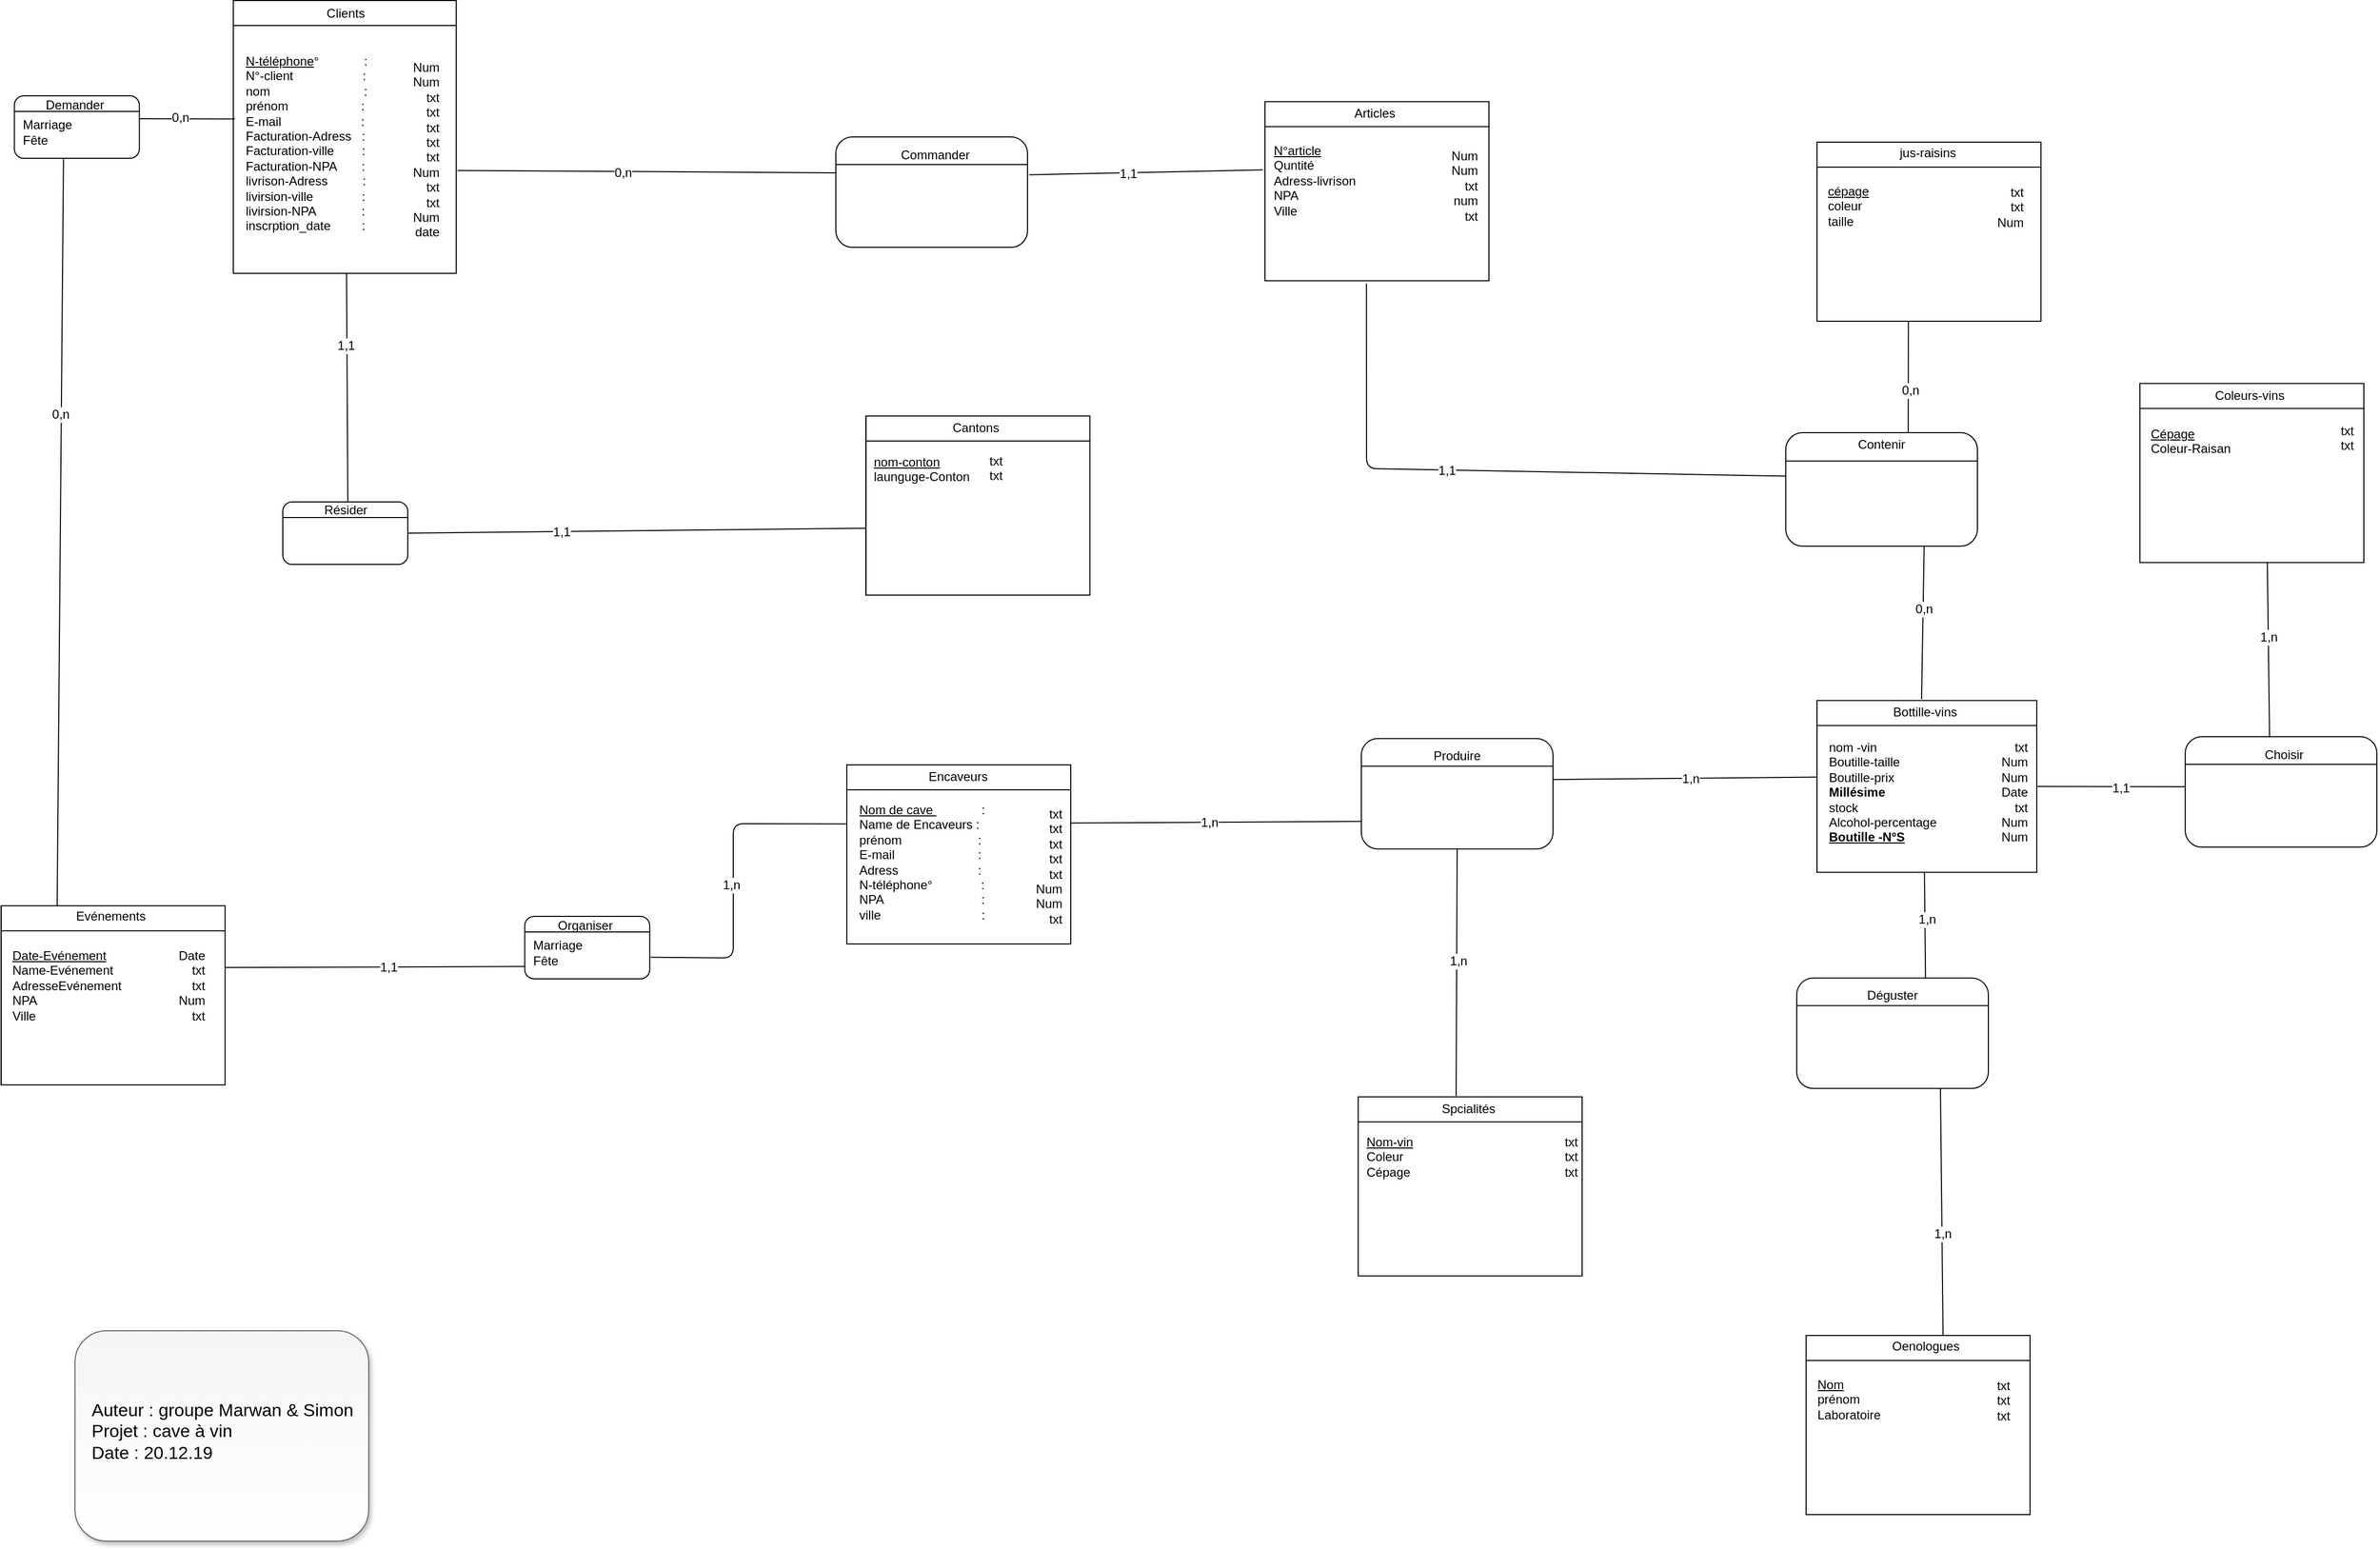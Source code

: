 <mxfile pages="1" version="11.1.4" type="device"><diagram id="YAYrb2h_oNPjzgJTvmPT" name="Page-1"><mxGraphModel dx="1813" dy="1150" grid="1" gridSize="10" guides="1" tooltips="1" connect="1" arrows="1" fold="1" page="1" pageScale="1" pageWidth="2336" pageHeight="1654" math="0" shadow="0"><root><mxCell id="0"/><mxCell id="1" parent="0"/><mxCell id="jZwpZF02W-TlChjxbvIv-12" value="" style="group" parent="1" vertex="1" connectable="0"><mxGeometry x="250" y="50.5" width="214" height="262" as="geometry"/></mxCell><mxCell id="jZwpZF02W-TlChjxbvIv-9" value="" style="group;align=left;" parent="jZwpZF02W-TlChjxbvIv-12" vertex="1" connectable="0"><mxGeometry width="214.0" height="262" as="geometry"/></mxCell><mxCell id="jZwpZF02W-TlChjxbvIv-7" value="" style="shape=internalStorage;whiteSpace=wrap;html=1;backgroundOutline=1;dx=0;dy=24;" parent="jZwpZF02W-TlChjxbvIv-9" vertex="1"><mxGeometry width="214" height="262" as="geometry"/></mxCell><mxCell id="jZwpZF02W-TlChjxbvIv-8" value="Clients" style="text;html=1;strokeColor=none;fillColor=none;align=center;verticalAlign=middle;whiteSpace=wrap;rounded=0;" parent="jZwpZF02W-TlChjxbvIv-9" vertex="1"><mxGeometry x="47.556" width="119.88" height="24.486" as="geometry"/></mxCell><mxCell id="jZwpZF02W-TlChjxbvIv-10" value="&lt;u&gt;N-téléphone&lt;/u&gt;°&amp;nbsp; &amp;nbsp; &amp;nbsp; &amp;nbsp; &amp;nbsp; &amp;nbsp; &amp;nbsp;:&lt;br&gt;N°-client&amp;nbsp; &amp;nbsp; &amp;nbsp; &amp;nbsp; &amp;nbsp; &amp;nbsp; &amp;nbsp; &amp;nbsp; &amp;nbsp; &amp;nbsp; :&lt;br&gt;nom&amp;nbsp; &amp;nbsp; &amp;nbsp; &amp;nbsp; &amp;nbsp; &amp;nbsp; &amp;nbsp; &amp;nbsp; &amp;nbsp; &amp;nbsp; &amp;nbsp; &amp;nbsp; &amp;nbsp; &amp;nbsp;:&lt;br&gt;prénom&amp;nbsp; &amp;nbsp; &amp;nbsp; &amp;nbsp; &amp;nbsp; &amp;nbsp; &amp;nbsp; &amp;nbsp; &amp;nbsp; &amp;nbsp; &amp;nbsp;:&lt;br&gt;E-mail&amp;nbsp; &amp;nbsp; &amp;nbsp; &amp;nbsp; &amp;nbsp; &amp;nbsp; &amp;nbsp; &amp;nbsp; &amp;nbsp; &amp;nbsp; &amp;nbsp; &amp;nbsp;:&lt;br&gt;&lt;font style=&quot;font-size: 12px&quot;&gt;Facturation-Adress&amp;nbsp;&lt;/font&gt;&amp;nbsp; :&lt;br&gt;Facturation-ville&amp;nbsp; &amp;nbsp; &amp;nbsp; &amp;nbsp; :&lt;br&gt;Facturation-NPA&amp;nbsp; &amp;nbsp; &amp;nbsp; &amp;nbsp;:&lt;br&gt;livrison-Adress&amp;nbsp; &amp;nbsp; &amp;nbsp; &amp;nbsp; &amp;nbsp; :&lt;br&gt;livirsion-ville&amp;nbsp; &amp;nbsp; &amp;nbsp; &amp;nbsp; &amp;nbsp; &amp;nbsp; &amp;nbsp; :&lt;br&gt;livirsion-NPA&amp;nbsp; &amp;nbsp; &amp;nbsp; &amp;nbsp; &amp;nbsp; &amp;nbsp; &amp;nbsp;:&lt;br&gt;inscrption_date&amp;nbsp; &amp;nbsp; &amp;nbsp; &amp;nbsp; &amp;nbsp;:&lt;br&gt;&lt;br&gt;&amp;nbsp;" style="text;html=1;strokeColor=none;fillColor=none;align=left;verticalAlign=top;whiteSpace=wrap;rounded=0;" parent="jZwpZF02W-TlChjxbvIv-9" vertex="1"><mxGeometry x="9.953" y="44.174" width="120.437" height="211.733" as="geometry"/></mxCell><mxCell id="jZwpZF02W-TlChjxbvIv-11" value="Num&lt;br&gt;Num&lt;br&gt;txt&lt;br&gt;txt&lt;br&gt;txt&lt;br&gt;txt&lt;br&gt;txt&lt;br&gt;Num&lt;br&gt;txt&lt;br&gt;txt&lt;br&gt;Num&lt;br&gt;date" style="text;html=1;strokeColor=none;fillColor=none;align=right;verticalAlign=top;whiteSpace=wrap;rounded=0;horizontal=1;" parent="jZwpZF02W-TlChjxbvIv-9" vertex="1"><mxGeometry x="125.414" y="50.267" width="74.651" height="202.593" as="geometry"/></mxCell><mxCell id="jZwpZF02W-TlChjxbvIv-13" value="" style="group" parent="1" vertex="1" connectable="0"><mxGeometry x="839" y="784.5" width="215" height="172" as="geometry"/></mxCell><mxCell id="jZwpZF02W-TlChjxbvIv-14" value="" style="group;align=left;" parent="jZwpZF02W-TlChjxbvIv-13" vertex="1" connectable="0"><mxGeometry width="215" height="172" as="geometry"/></mxCell><mxCell id="jZwpZF02W-TlChjxbvIv-15" value="" style="shape=internalStorage;whiteSpace=wrap;html=1;backgroundOutline=1;dx=0;dy=24;" parent="jZwpZF02W-TlChjxbvIv-14" vertex="1"><mxGeometry width="215.0" height="172" as="geometry"/></mxCell><mxCell id="jZwpZF02W-TlChjxbvIv-16" value="Encaveurs" style="text;html=1;strokeColor=none;fillColor=none;align=center;verticalAlign=middle;whiteSpace=wrap;rounded=0;" parent="jZwpZF02W-TlChjxbvIv-14" vertex="1"><mxGeometry x="47.339" width="120.321" height="22.781" as="geometry"/></mxCell><mxCell id="jZwpZF02W-TlChjxbvIv-17" value="&lt;u&gt;Nom de cave&amp;nbsp;&lt;/u&gt; &amp;nbsp; &amp;nbsp; &amp;nbsp; &amp;nbsp; &amp;nbsp; &amp;nbsp; :&lt;br&gt;Name de Encaveurs :&lt;br&gt;prénom&amp;nbsp; &amp;nbsp; &amp;nbsp; &amp;nbsp; &amp;nbsp; &amp;nbsp; &amp;nbsp; &amp;nbsp; &amp;nbsp; &amp;nbsp; &amp;nbsp; :&lt;br&gt;E-mail&amp;nbsp; &amp;nbsp; &amp;nbsp; &amp;nbsp; &amp;nbsp; &amp;nbsp; &amp;nbsp; &amp;nbsp; &amp;nbsp; &amp;nbsp; &amp;nbsp; &amp;nbsp; :&lt;br&gt;Adress&amp;nbsp; &amp;nbsp; &amp;nbsp; &amp;nbsp; &amp;nbsp; &amp;nbsp; &amp;nbsp; &amp;nbsp; &amp;nbsp; &amp;nbsp; &amp;nbsp; &amp;nbsp;:&lt;br&gt;N-téléphone°&amp;nbsp; &amp;nbsp; &amp;nbsp; &amp;nbsp; &amp;nbsp; &amp;nbsp; &amp;nbsp; :&lt;br&gt;NPA&amp;nbsp; &amp;nbsp; &amp;nbsp; &amp;nbsp; &amp;nbsp; &amp;nbsp; &amp;nbsp; &amp;nbsp; &amp;nbsp; &amp;nbsp; &amp;nbsp; &amp;nbsp; &amp;nbsp; &amp;nbsp; :&lt;br&gt;ville&amp;nbsp; &amp;nbsp; &amp;nbsp; &amp;nbsp; &amp;nbsp; &amp;nbsp; &amp;nbsp; &amp;nbsp; &amp;nbsp; &amp;nbsp; &amp;nbsp; &amp;nbsp; &amp;nbsp; &amp;nbsp; &amp;nbsp;:&lt;br&gt;&lt;br&gt;&lt;br&gt;&lt;br&gt;&amp;nbsp;" style="text;html=1;strokeColor=none;fillColor=none;align=left;verticalAlign=top;whiteSpace=wrap;rounded=0;" parent="jZwpZF02W-TlChjxbvIv-14" vertex="1"><mxGeometry x="10" y="29" width="130" height="129" as="geometry"/></mxCell><mxCell id="jZwpZF02W-TlChjxbvIv-18" value="txt&lt;br&gt;txt&lt;br&gt;txt&lt;br&gt;txt&lt;br&gt;txt&lt;br&gt;Num&lt;br&gt;Num&lt;br&gt;txt" style="text;html=1;strokeColor=none;fillColor=none;align=right;verticalAlign=top;whiteSpace=wrap;rounded=0;horizontal=1;" parent="jZwpZF02W-TlChjxbvIv-14" vertex="1"><mxGeometry x="126" y="33" width="83" height="126" as="geometry"/></mxCell><mxCell id="jZwpZF02W-TlChjxbvIv-20" value="" style="group" parent="1" vertex="1" connectable="0"><mxGeometry x="1770.46" y="722.706" width="211" height="165" as="geometry"/></mxCell><mxCell id="jZwpZF02W-TlChjxbvIv-21" value="" style="group;align=left;" parent="jZwpZF02W-TlChjxbvIv-20" vertex="1" connectable="0"><mxGeometry width="211" height="165" as="geometry"/></mxCell><mxCell id="jZwpZF02W-TlChjxbvIv-22" value="" style="shape=internalStorage;whiteSpace=wrap;html=1;backgroundOutline=1;dx=0;dy=24;" parent="jZwpZF02W-TlChjxbvIv-21" vertex="1"><mxGeometry width="211.0" height="165" as="geometry"/></mxCell><mxCell id="jZwpZF02W-TlChjxbvIv-23" value="Bottille-vins&amp;nbsp;" style="text;html=1;strokeColor=none;fillColor=none;align=center;verticalAlign=middle;whiteSpace=wrap;rounded=0;" parent="jZwpZF02W-TlChjxbvIv-21" vertex="1"><mxGeometry x="46.459" width="118.083" height="21.854" as="geometry"/></mxCell><mxCell id="jZwpZF02W-TlChjxbvIv-25" value="txt&lt;br&gt;Num&lt;br&gt;Num&lt;br&gt;Date&lt;br&gt;txt&lt;br&gt;Num&lt;br&gt;Num" style="text;html=1;strokeColor=none;fillColor=none;align=right;verticalAlign=top;whiteSpace=wrap;rounded=0;horizontal=1;" parent="jZwpZF02W-TlChjxbvIv-21" vertex="1"><mxGeometry x="124.156" y="31.657" width="80.474" height="123.75" as="geometry"/></mxCell><mxCell id="jZwpZF02W-TlChjxbvIv-27" value="nom -vin&lt;br&gt;Boutille-taille&lt;br&gt;Boutille-prix&lt;br&gt;&lt;span class=&quot;ILfuVd&quot;&gt;&lt;span class=&quot;e24Kjd&quot;&gt;&lt;b&gt;Millésime&lt;/b&gt;&lt;/span&gt;&lt;/span&gt;&lt;br&gt;stock&lt;br&gt;Alcohol-percentage&lt;br&gt;&lt;span style=&quot;text-align: center&quot;&gt;&lt;b&gt;&lt;u&gt;Boutille -N°S&lt;br&gt;&lt;br&gt;&lt;/u&gt;&lt;/b&gt;&lt;/span&gt;" style="text;html=1;strokeColor=none;fillColor=none;align=left;verticalAlign=top;whiteSpace=wrap;rounded=0;" parent="jZwpZF02W-TlChjxbvIv-21" vertex="1"><mxGeometry x="9.814" y="31.657" width="145.247" height="128.547" as="geometry"/></mxCell><mxCell id="jZwpZF02W-TlChjxbvIv-28" value="" style="group;align=left;verticalAlign=top;" parent="1" vertex="1" connectable="0"><mxGeometry x="2080.5" y="418.222" width="215" height="172" as="geometry"/></mxCell><mxCell id="jZwpZF02W-TlChjxbvIv-29" value="" style="group;align=center;" parent="jZwpZF02W-TlChjxbvIv-28" vertex="1" connectable="0"><mxGeometry width="215" height="172" as="geometry"/></mxCell><mxCell id="jZwpZF02W-TlChjxbvIv-30" value="" style="shape=internalStorage;whiteSpace=wrap;html=1;backgroundOutline=1;dx=0;dy=24;" parent="jZwpZF02W-TlChjxbvIv-29" vertex="1"><mxGeometry width="215.0" height="172" as="geometry"/></mxCell><mxCell id="Ecj6515HUXLzfMnfIjLH-1" value="Coleurs-vins" style="text;html=1;strokeColor=none;fillColor=none;align=center;verticalAlign=middle;whiteSpace=wrap;rounded=0;" parent="jZwpZF02W-TlChjxbvIv-29" vertex="1"><mxGeometry x="63.5" y="1.5" width="84" height="20" as="geometry"/></mxCell><mxCell id="x5Wz_G-ndifkTaneFLAi-8" value="&lt;u&gt;Cépage&lt;/u&gt;&lt;br style=&quot;white-space: normal&quot;&gt;Coleur-Raisan&lt;br style=&quot;white-space: normal&quot;&gt;" style="text;html=1;strokeColor=none;fillColor=none;align=left;verticalAlign=top;whiteSpace=wrap;rounded=0;" parent="jZwpZF02W-TlChjxbvIv-29" vertex="1"><mxGeometry x="8" y="34.5" width="111" height="109" as="geometry"/></mxCell><mxCell id="x5Wz_G-ndifkTaneFLAi-9" value="txt&lt;br&gt;&lt;span&gt;txt&lt;/span&gt;&lt;br&gt;&lt;span&gt;&lt;br&gt;&lt;br&gt;&lt;/span&gt;" style="text;html=1;strokeColor=none;fillColor=none;align=right;verticalAlign=top;whiteSpace=wrap;rounded=0;" parent="jZwpZF02W-TlChjxbvIv-29" vertex="1"><mxGeometry x="144" y="31.5" width="63" height="99" as="geometry"/></mxCell><mxCell id="jZwpZF02W-TlChjxbvIv-40" value="" style="group" parent="1" vertex="1" connectable="0"><mxGeometry x="27.111" y="919.833" width="215" height="172" as="geometry"/></mxCell><mxCell id="jZwpZF02W-TlChjxbvIv-41" value="" style="group;align=left;" parent="jZwpZF02W-TlChjxbvIv-40" vertex="1" connectable="0"><mxGeometry width="215" height="172" as="geometry"/></mxCell><mxCell id="jZwpZF02W-TlChjxbvIv-42" value="" style="shape=internalStorage;whiteSpace=wrap;html=1;backgroundOutline=1;dx=0;dy=24;" parent="jZwpZF02W-TlChjxbvIv-41" vertex="1"><mxGeometry width="215.0" height="172" as="geometry"/></mxCell><mxCell id="jZwpZF02W-TlChjxbvIv-44" value="&lt;u&gt;Date-Evénement&lt;br&gt;&lt;/u&gt;Name-Evénement&lt;br&gt;AdresseEvénement&lt;br&gt;NPA&lt;br&gt;Ville" style="text;html=1;strokeColor=none;fillColor=none;align=left;verticalAlign=top;whiteSpace=wrap;rounded=0;" parent="jZwpZF02W-TlChjxbvIv-41" vertex="1"><mxGeometry x="9" y="34" width="121" height="105" as="geometry"/></mxCell><mxCell id="jZwpZF02W-TlChjxbvIv-45" value="Date&lt;br&gt;txt&lt;br&gt;txt&lt;br&gt;Num&lt;br&gt;txt" style="text;html=1;strokeColor=none;fillColor=none;align=right;verticalAlign=top;whiteSpace=wrap;rounded=0;horizontal=1;" parent="jZwpZF02W-TlChjxbvIv-41" vertex="1"><mxGeometry x="124" y="34" width="74" height="95" as="geometry"/></mxCell><mxCell id="jZwpZF02W-TlChjxbvIv-48" value="Evénements" style="text;html=1;strokeColor=none;fillColor=none;align=center;verticalAlign=middle;whiteSpace=wrap;rounded=0;" parent="jZwpZF02W-TlChjxbvIv-41" vertex="1"><mxGeometry x="64" width="83" height="20" as="geometry"/></mxCell><mxCell id="jZwpZF02W-TlChjxbvIv-52" value="" style="group" parent="1" vertex="1" connectable="0"><mxGeometry x="1760" y="1327.5" width="215" height="172" as="geometry"/></mxCell><mxCell id="jZwpZF02W-TlChjxbvIv-53" value="" style="group;align=left;" parent="jZwpZF02W-TlChjxbvIv-52" vertex="1" connectable="0"><mxGeometry y="5" width="215" height="172" as="geometry"/></mxCell><mxCell id="jZwpZF02W-TlChjxbvIv-54" value="" style="shape=internalStorage;whiteSpace=wrap;html=1;backgroundOutline=1;dx=0;dy=24;" parent="jZwpZF02W-TlChjxbvIv-53" vertex="1"><mxGeometry width="215.0" height="172" as="geometry"/></mxCell><mxCell id="jZwpZF02W-TlChjxbvIv-55" value="&lt;u&gt;Nom&lt;/u&gt;&lt;br&gt;prénom&lt;br&gt;&lt;span class=&quot;tlid-translation translation&quot; lang=&quot;fr&quot;&gt;Laboratoire&lt;/span&gt;" style="text;html=1;strokeColor=none;fillColor=none;align=left;verticalAlign=top;whiteSpace=wrap;rounded=0;" parent="jZwpZF02W-TlChjxbvIv-53" vertex="1"><mxGeometry x="8.908" y="33.667" width="109.977" height="105.111" as="geometry"/></mxCell><mxCell id="jZwpZF02W-TlChjxbvIv-56" value="txt&lt;br&gt;txt&lt;br&gt;txt" style="text;html=1;strokeColor=none;fillColor=none;align=right;verticalAlign=top;whiteSpace=wrap;rounded=0;horizontal=1;" parent="jZwpZF02W-TlChjxbvIv-53" vertex="1"><mxGeometry x="124" y="34" width="74" height="95" as="geometry"/></mxCell><mxCell id="jZwpZF02W-TlChjxbvIv-57" value="&lt;span class=&quot;tlid-translation translation&quot; lang=&quot;fr&quot;&gt;Oenologues&lt;/span&gt;" style="text;html=1;strokeColor=none;fillColor=none;align=center;verticalAlign=middle;whiteSpace=wrap;rounded=0;" parent="jZwpZF02W-TlChjxbvIv-53" vertex="1"><mxGeometry x="80.5" y="0.5" width="68" height="20" as="geometry"/></mxCell><mxCell id="jZwpZF02W-TlChjxbvIv-61" value="" style="group" parent="1" vertex="1" connectable="0"><mxGeometry x="1770.5" y="181.5" width="215" height="172" as="geometry"/></mxCell><mxCell id="jZwpZF02W-TlChjxbvIv-62" value="" style="group;align=left;" parent="jZwpZF02W-TlChjxbvIv-61" vertex="1" connectable="0"><mxGeometry y="5" width="215" height="172" as="geometry"/></mxCell><mxCell id="jZwpZF02W-TlChjxbvIv-63" value="" style="shape=internalStorage;whiteSpace=wrap;html=1;backgroundOutline=1;dx=0;dy=24;" parent="jZwpZF02W-TlChjxbvIv-62" vertex="1"><mxGeometry width="215.0" height="172" as="geometry"/></mxCell><mxCell id="jZwpZF02W-TlChjxbvIv-64" value="&lt;u&gt;cépage&lt;br&gt;&lt;/u&gt;coleur&lt;br&gt;taille" style="text;html=1;strokeColor=none;fillColor=none;align=left;verticalAlign=top;whiteSpace=wrap;rounded=0;" parent="jZwpZF02W-TlChjxbvIv-62" vertex="1"><mxGeometry x="8.908" y="33.667" width="109.977" height="105.111" as="geometry"/></mxCell><mxCell id="jZwpZF02W-TlChjxbvIv-65" value="txt&lt;br&gt;txt&lt;br&gt;Num" style="text;html=1;strokeColor=none;fillColor=none;align=right;verticalAlign=top;whiteSpace=wrap;rounded=0;horizontal=1;" parent="jZwpZF02W-TlChjxbvIv-62" vertex="1"><mxGeometry x="124" y="34" width="76" height="95" as="geometry"/></mxCell><mxCell id="jZwpZF02W-TlChjxbvIv-66" value="jus-raisins" style="text;html=1;strokeColor=none;fillColor=none;align=left;verticalAlign=middle;whiteSpace=wrap;rounded=0;" parent="jZwpZF02W-TlChjxbvIv-62" vertex="1"><mxGeometry x="77" width="74" height="20" as="geometry"/></mxCell><mxCell id="x5Wz_G-ndifkTaneFLAi-10" value="" style="group" parent="1" vertex="1" connectable="0"><mxGeometry x="857.362" y="449.5" width="215" height="172" as="geometry"/></mxCell><mxCell id="x5Wz_G-ndifkTaneFLAi-1" value="" style="group" parent="x5Wz_G-ndifkTaneFLAi-10" vertex="1" connectable="0"><mxGeometry width="215" height="172" as="geometry"/></mxCell><mxCell id="x5Wz_G-ndifkTaneFLAi-2" value="" style="group;align=left;" parent="x5Wz_G-ndifkTaneFLAi-1" vertex="1" connectable="0"><mxGeometry width="215" height="172" as="geometry"/></mxCell><mxCell id="x5Wz_G-ndifkTaneFLAi-3" value="" style="shape=internalStorage;whiteSpace=wrap;html=1;backgroundOutline=1;dx=0;dy=24;" parent="x5Wz_G-ndifkTaneFLAi-2" vertex="1"><mxGeometry width="215.0" height="172" as="geometry"/></mxCell><mxCell id="x5Wz_G-ndifkTaneFLAi-4" value="Cantons" style="text;html=1;strokeColor=none;fillColor=none;align=center;verticalAlign=middle;whiteSpace=wrap;rounded=0;" parent="x5Wz_G-ndifkTaneFLAi-2" vertex="1"><mxGeometry x="63.5" y="1.5" width="84" height="20" as="geometry"/></mxCell><mxCell id="x5Wz_G-ndifkTaneFLAi-6" value="txt&lt;br&gt;txt" style="text;html=1;" parent="x5Wz_G-ndifkTaneFLAi-2" vertex="1"><mxGeometry x="116.5" y="29.5" width="95" height="117" as="geometry"/></mxCell><mxCell id="x5Wz_G-ndifkTaneFLAi-5" value="&lt;u&gt;nom-conton&lt;/u&gt;&lt;br&gt;launguge-Conton" style="text;html=1;" parent="x5Wz_G-ndifkTaneFLAi-10" vertex="1"><mxGeometry x="6" y="30" width="104" height="117" as="geometry"/></mxCell><mxCell id="x5Wz_G-ndifkTaneFLAi-13" value="" style="group" parent="1" vertex="1" connectable="0"><mxGeometry x="1330" y="1103.333" width="215" height="172" as="geometry"/></mxCell><mxCell id="x5Wz_G-ndifkTaneFLAi-14" value="" style="group" parent="x5Wz_G-ndifkTaneFLAi-13" vertex="1" connectable="0"><mxGeometry width="215" height="172" as="geometry"/></mxCell><mxCell id="x5Wz_G-ndifkTaneFLAi-15" value="" style="group;align=left;" parent="x5Wz_G-ndifkTaneFLAi-14" vertex="1" connectable="0"><mxGeometry width="215" height="172" as="geometry"/></mxCell><mxCell id="x5Wz_G-ndifkTaneFLAi-16" value="" style="shape=internalStorage;whiteSpace=wrap;html=1;backgroundOutline=1;dx=0;dy=24;" parent="x5Wz_G-ndifkTaneFLAi-15" vertex="1"><mxGeometry width="215.0" height="172" as="geometry"/></mxCell><mxCell id="x5Wz_G-ndifkTaneFLAi-17" value="Spcialités" style="text;html=1;strokeColor=none;fillColor=none;align=center;verticalAlign=middle;whiteSpace=wrap;rounded=0;" parent="x5Wz_G-ndifkTaneFLAi-15" vertex="1"><mxGeometry x="63.5" y="1.5" width="84" height="20" as="geometry"/></mxCell><mxCell id="x5Wz_G-ndifkTaneFLAi-18" value="txt&lt;br&gt;txt&lt;br&gt;txt" style="text;html=1;align=right;" parent="x5Wz_G-ndifkTaneFLAi-15" vertex="1"><mxGeometry x="116.5" y="29.5" width="95" height="117" as="geometry"/></mxCell><mxCell id="x5Wz_G-ndifkTaneFLAi-19" value="&lt;u&gt;Nom-vin&lt;/u&gt;&lt;br&gt;Coleur&lt;br&gt;Cépage" style="text;html=1;" parent="x5Wz_G-ndifkTaneFLAi-13" vertex="1"><mxGeometry x="6" y="29.5" width="95" height="117" as="geometry"/></mxCell><mxCell id="x5Wz_G-ndifkTaneFLAi-36" value="" style="group;movable=0;resizable=0;rotatable=0;deletable=0;editable=0;connectable=0;" parent="1" vertex="1" connectable="0"><mxGeometry x="1299.5" y="1049.759" width="184" height="106" as="geometry"/></mxCell><mxCell id="x5Wz_G-ndifkTaneFLAi-41" value="" style="group" parent="1" vertex="1" connectable="0"><mxGeometry x="828.5" y="181.5" width="184" height="106" as="geometry"/></mxCell><mxCell id="x5Wz_G-ndifkTaneFLAi-24" value="" style="group" parent="x5Wz_G-ndifkTaneFLAi-41" vertex="1" connectable="0"><mxGeometry width="184" height="106" as="geometry"/></mxCell><mxCell id="x5Wz_G-ndifkTaneFLAi-21" value="" style="rounded=1;whiteSpace=wrap;html=1;align=left;" parent="x5Wz_G-ndifkTaneFLAi-24" vertex="1"><mxGeometry width="184" height="106" as="geometry"/></mxCell><mxCell id="x5Wz_G-ndifkTaneFLAi-23" value="Commander" style="text;html=1;strokeColor=none;fillColor=none;align=center;verticalAlign=middle;whiteSpace=wrap;rounded=0;" parent="x5Wz_G-ndifkTaneFLAi-24" vertex="1"><mxGeometry x="50" y="7" width="90" height="20" as="geometry"/></mxCell><mxCell id="x5Wz_G-ndifkTaneFLAi-22" value="" style="endArrow=none;html=1;exitX=0;exitY=0.25;exitDx=0;exitDy=0;entryX=1;entryY=0.25;entryDx=0;entryDy=0;" parent="x5Wz_G-ndifkTaneFLAi-24" source="x5Wz_G-ndifkTaneFLAi-21" target="x5Wz_G-ndifkTaneFLAi-21" edge="1"><mxGeometry width="50" height="50" relative="1" as="geometry"><mxPoint x="962" y="144" as="sourcePoint"/><mxPoint x="1012" y="94" as="targetPoint"/><Array as="points"/></mxGeometry></mxCell><mxCell id="x5Wz_G-ndifkTaneFLAi-49" value="" style="group" parent="1" vertex="1" connectable="0"><mxGeometry x="1240.5" y="147.638" width="215" height="172" as="geometry"/></mxCell><mxCell id="x5Wz_G-ndifkTaneFLAi-42" value="" style="group" parent="x5Wz_G-ndifkTaneFLAi-49" vertex="1" connectable="0"><mxGeometry width="215" height="172" as="geometry"/></mxCell><mxCell id="x5Wz_G-ndifkTaneFLAi-43" value="" style="group" parent="x5Wz_G-ndifkTaneFLAi-42" vertex="1" connectable="0"><mxGeometry width="215" height="172" as="geometry"/></mxCell><mxCell id="x5Wz_G-ndifkTaneFLAi-44" value="" style="group;align=left;" parent="x5Wz_G-ndifkTaneFLAi-43" vertex="1" connectable="0"><mxGeometry width="215" height="172" as="geometry"/></mxCell><mxCell id="x5Wz_G-ndifkTaneFLAi-45" value="" style="shape=internalStorage;whiteSpace=wrap;html=1;backgroundOutline=1;dx=0;dy=24;" parent="x5Wz_G-ndifkTaneFLAi-44" vertex="1"><mxGeometry width="215.0" height="172" as="geometry"/></mxCell><mxCell id="x5Wz_G-ndifkTaneFLAi-46" value="Articles" style="text;html=1;strokeColor=none;fillColor=none;align=center;verticalAlign=middle;whiteSpace=wrap;rounded=0;" parent="x5Wz_G-ndifkTaneFLAi-44" vertex="1"><mxGeometry x="63.5" y="1.5" width="84" height="20" as="geometry"/></mxCell><mxCell id="jZwpZF02W-TlChjxbvIv-38" value="&lt;u&gt;N°article&lt;/u&gt;&lt;br&gt;Quntité&amp;nbsp;&lt;br&gt;Adress-livrison&lt;br&gt;NPA&lt;br&gt;Ville&amp;nbsp; &amp;nbsp; &amp;nbsp; &amp;nbsp; &amp;nbsp; &amp;nbsp; &amp;nbsp; &amp;nbsp; &amp;nbsp; &amp;nbsp; &amp;nbsp; &amp;nbsp; &amp;nbsp; &amp;nbsp;&amp;nbsp;" style="text;html=1;strokeColor=none;fillColor=none;align=left;verticalAlign=top;whiteSpace=wrap;rounded=0;" parent="x5Wz_G-ndifkTaneFLAi-44" vertex="1"><mxGeometry x="6.408" y="33.029" width="109.977" height="105.111" as="geometry"/></mxCell><mxCell id="jZwpZF02W-TlChjxbvIv-39" value="Num&lt;br&gt;Num&lt;br&gt;txt&lt;br&gt;num&lt;br&gt;txt" style="text;html=1;strokeColor=none;fillColor=none;align=right;verticalAlign=top;whiteSpace=wrap;rounded=0;horizontal=1;" parent="x5Wz_G-ndifkTaneFLAi-44" vertex="1"><mxGeometry x="132.5" y="37.862" width="74" height="95" as="geometry"/></mxCell><mxCell id="x5Wz_G-ndifkTaneFLAi-50" value="" style="endArrow=none;html=1;exitX=0.003;exitY=0.325;exitDx=0;exitDy=0;exitPerimeter=0;entryX=1.006;entryY=0.623;entryDx=0;entryDy=0;entryPerimeter=0;" parent="1" source="x5Wz_G-ndifkTaneFLAi-21" target="jZwpZF02W-TlChjxbvIv-7" edge="1"><mxGeometry width="50" height="50" relative="1" as="geometry"><mxPoint x="922.5" y="577.5" as="sourcePoint"/><mxPoint x="758.5" y="481.5" as="targetPoint"/><Array as="points"/></mxGeometry></mxCell><mxCell id="x5Wz_G-ndifkTaneFLAi-51" value="0,n" style="text;html=1;resizable=0;points=[];align=center;verticalAlign=middle;labelBackgroundColor=#ffffff;" parent="x5Wz_G-ndifkTaneFLAi-50" vertex="1" connectable="0"><mxGeometry x="0.127" y="1" relative="1" as="geometry"><mxPoint as="offset"/></mxGeometry></mxCell><mxCell id="x5Wz_G-ndifkTaneFLAi-52" value="" style="endArrow=none;html=1;exitX=-0.01;exitY=0.381;exitDx=0;exitDy=0;entryX=1.009;entryY=0.343;entryDx=0;entryDy=0;entryPerimeter=0;exitPerimeter=0;" parent="1" source="x5Wz_G-ndifkTaneFLAi-45" target="x5Wz_G-ndifkTaneFLAi-21" edge="1"><mxGeometry width="50" height="50" relative="1" as="geometry"><mxPoint x="1832" y="1023.661" as="sourcePoint"/><mxPoint x="1871.5" y="915.5" as="targetPoint"/></mxGeometry></mxCell><mxCell id="x5Wz_G-ndifkTaneFLAi-53" value="1,1" style="text;html=1;resizable=0;points=[];align=center;verticalAlign=middle;labelBackgroundColor=#ffffff;" parent="x5Wz_G-ndifkTaneFLAi-52" vertex="1" connectable="0"><mxGeometry x="0.159" y="1" relative="1" as="geometry"><mxPoint as="offset"/></mxGeometry></mxCell><mxCell id="x5Wz_G-ndifkTaneFLAi-54" value="" style="endArrow=none;html=1;entryX=0.453;entryY=1.016;entryDx=0;entryDy=0;exitX=0.007;exitY=0.383;exitDx=0;exitDy=0;exitPerimeter=0;entryPerimeter=0;" parent="1" source="x5Wz_G-ndifkTaneFLAi-37" target="x5Wz_G-ndifkTaneFLAi-45" edge="1"><mxGeometry width="50" height="50" relative="1" as="geometry"><mxPoint x="1849" y="1305.5" as="sourcePoint"/><mxPoint x="1899" y="1255.5" as="targetPoint"/><Array as="points"><mxPoint x="1338" y="500"/></Array></mxGeometry></mxCell><mxCell id="x5Wz_G-ndifkTaneFLAi-55" value="1,1" style="text;html=1;resizable=0;points=[];align=center;verticalAlign=middle;labelBackgroundColor=#ffffff;" parent="x5Wz_G-ndifkTaneFLAi-54" vertex="1" connectable="0"><mxGeometry x="0.127" relative="1" as="geometry"><mxPoint as="offset"/></mxGeometry></mxCell><mxCell id="x5Wz_G-ndifkTaneFLAi-56" value="" style="endArrow=none;html=1;entryX=0.639;entryY=0.002;entryDx=0;entryDy=0;entryPerimeter=0;exitX=0.408;exitY=1.001;exitDx=0;exitDy=0;exitPerimeter=0;" parent="1" source="jZwpZF02W-TlChjxbvIv-63" target="x5Wz_G-ndifkTaneFLAi-37" edge="1"><mxGeometry width="50" height="50" relative="1" as="geometry"><mxPoint x="1858.5" y="362.5" as="sourcePoint"/><mxPoint x="1781.5" y="1465.5" as="targetPoint"/></mxGeometry></mxCell><mxCell id="x5Wz_G-ndifkTaneFLAi-57" value="0,n" style="text;html=1;resizable=0;points=[];align=center;verticalAlign=middle;labelBackgroundColor=#ffffff;" parent="x5Wz_G-ndifkTaneFLAi-56" vertex="1" connectable="0"><mxGeometry x="0.232" y="2" relative="1" as="geometry"><mxPoint as="offset"/></mxGeometry></mxCell><mxCell id="x5Wz_G-ndifkTaneFLAi-58" value="" style="endArrow=none;html=1;entryX=0.722;entryY=0.999;entryDx=0;entryDy=0;entryPerimeter=0;exitX=0.457;exitY=-0.058;exitDx=0;exitDy=0;exitPerimeter=0;" parent="1" source="jZwpZF02W-TlChjxbvIv-23" target="x5Wz_G-ndifkTaneFLAi-37" edge="1"><mxGeometry width="50" height="50" relative="1" as="geometry"><mxPoint x="1891.5" y="705.5" as="sourcePoint"/><mxPoint x="1920" y="1495.5" as="targetPoint"/></mxGeometry></mxCell><mxCell id="x5Wz_G-ndifkTaneFLAi-59" value="0,n" style="text;html=1;resizable=0;points=[];align=center;verticalAlign=middle;labelBackgroundColor=#ffffff;" parent="x5Wz_G-ndifkTaneFLAi-58" vertex="1" connectable="0"><mxGeometry x="0.181" relative="1" as="geometry"><mxPoint as="offset"/></mxGeometry></mxCell><mxCell id="x5Wz_G-ndifkTaneFLAi-63" value="" style="group;movable=0;resizable=0;rotatable=0;deletable=0;editable=0;connectable=0;" parent="1" vertex="1" connectable="0"><mxGeometry x="1309.5" y="1059.759" width="184" height="106" as="geometry"/></mxCell><mxCell id="x5Wz_G-ndifkTaneFLAi-70" value="" style="group" parent="1" vertex="1" connectable="0"><mxGeometry x="1751" y="989.259" width="184" height="106" as="geometry"/></mxCell><mxCell id="x5Wz_G-ndifkTaneFLAi-64" value="" style="rounded=1;whiteSpace=wrap;html=1;align=left;" parent="x5Wz_G-ndifkTaneFLAi-70" vertex="1"><mxGeometry width="184" height="106" as="geometry"/></mxCell><mxCell id="x5Wz_G-ndifkTaneFLAi-66" value="" style="endArrow=none;html=1;exitX=0;exitY=0.25;exitDx=0;exitDy=0;entryX=1;entryY=0.25;entryDx=0;entryDy=0;" parent="x5Wz_G-ndifkTaneFLAi-70" source="x5Wz_G-ndifkTaneFLAi-64" target="x5Wz_G-ndifkTaneFLAi-64" edge="1"><mxGeometry width="50" height="50" relative="1" as="geometry"><mxPoint x="216.5" y="-76" as="sourcePoint"/><mxPoint x="266.5" y="-126" as="targetPoint"/><Array as="points"/></mxGeometry></mxCell><mxCell id="x5Wz_G-ndifkTaneFLAi-69" value="Déguster" style="text;html=1;strokeColor=none;fillColor=none;align=center;verticalAlign=middle;whiteSpace=wrap;rounded=0;" parent="x5Wz_G-ndifkTaneFLAi-70" vertex="1"><mxGeometry x="72" y="6.241" width="40" height="20" as="geometry"/></mxCell><mxCell id="x5Wz_G-ndifkTaneFLAi-71" value="" style="endArrow=none;html=1;entryX=0.672;entryY=-0.003;entryDx=0;entryDy=0;entryPerimeter=0;exitX=0.489;exitY=1.001;exitDx=0;exitDy=0;exitPerimeter=0;" parent="1" source="jZwpZF02W-TlChjxbvIv-22" target="x5Wz_G-ndifkTaneFLAi-64" edge="1"><mxGeometry width="50" height="50" relative="1" as="geometry"><mxPoint x="1876.5" y="888.5" as="sourcePoint"/><mxPoint x="1881.5" y="965.5" as="targetPoint"/><Array as="points"/></mxGeometry></mxCell><mxCell id="x5Wz_G-ndifkTaneFLAi-72" value="1,n" style="text;html=1;resizable=0;points=[];align=center;verticalAlign=middle;labelBackgroundColor=#ffffff;" parent="x5Wz_G-ndifkTaneFLAi-71" vertex="1" connectable="0"><mxGeometry x="-0.107" y="2" relative="1" as="geometry"><mxPoint as="offset"/></mxGeometry></mxCell><mxCell id="x5Wz_G-ndifkTaneFLAi-73" value="" style="endArrow=none;html=1;entryX=0.75;entryY=0;entryDx=0;entryDy=0;exitX=0.75;exitY=1;exitDx=0;exitDy=0;" parent="1" source="x5Wz_G-ndifkTaneFLAi-64" target="jZwpZF02W-TlChjxbvIv-57" edge="1"><mxGeometry width="50" height="50" relative="1" as="geometry"><mxPoint x="1841.5" y="1006.5" as="sourcePoint"/><mxPoint x="2670.5" y="1485.5" as="targetPoint"/></mxGeometry></mxCell><mxCell id="x5Wz_G-ndifkTaneFLAi-74" value="1,n" style="text;html=1;resizable=0;points=[];align=center;verticalAlign=middle;labelBackgroundColor=#ffffff;" parent="x5Wz_G-ndifkTaneFLAi-73" vertex="1" connectable="0"><mxGeometry x="0.168" relative="1" as="geometry"><mxPoint as="offset"/></mxGeometry></mxCell><mxCell id="x5Wz_G-ndifkTaneFLAi-76" value="" style="group" parent="1" vertex="1" connectable="0"><mxGeometry x="1740.5" y="465.5" width="184" height="109" as="geometry"/></mxCell><mxCell id="x5Wz_G-ndifkTaneFLAi-37" value="" style="rounded=1;whiteSpace=wrap;html=1;align=left;" parent="x5Wz_G-ndifkTaneFLAi-76" vertex="1"><mxGeometry width="184" height="109" as="geometry"/></mxCell><mxCell id="x5Wz_G-ndifkTaneFLAi-38" value="Contenir" style="text;html=1;strokeColor=none;fillColor=none;align=center;verticalAlign=middle;whiteSpace=wrap;rounded=0;" parent="x5Wz_G-ndifkTaneFLAi-76" vertex="1"><mxGeometry x="64" y="1.259" width="55" height="20" as="geometry"/></mxCell><mxCell id="x5Wz_G-ndifkTaneFLAi-39" value="" style="endArrow=none;html=1;exitX=0;exitY=0.25;exitDx=0;exitDy=0;entryX=1;entryY=0.25;entryDx=0;entryDy=0;" parent="x5Wz_G-ndifkTaneFLAi-76" source="x5Wz_G-ndifkTaneFLAi-37" target="x5Wz_G-ndifkTaneFLAi-37" edge="1"><mxGeometry width="50" height="50" relative="1" as="geometry"><mxPoint x="2261.5" y="1193.759" as="sourcePoint"/><mxPoint x="2311.5" y="1143.759" as="targetPoint"/><Array as="points"/></mxGeometry></mxCell><mxCell id="x5Wz_G-ndifkTaneFLAi-80" value="" style="endArrow=none;html=1;entryX=1;entryY=0.5;entryDx=0;entryDy=0;exitX=-0.057;exitY=0.665;exitDx=0;exitDy=0;exitPerimeter=0;" parent="1" source="x5Wz_G-ndifkTaneFLAi-5" target="x5Wz_G-ndifkTaneFLAi-79" edge="1"><mxGeometry width="50" height="50" relative="1" as="geometry"><mxPoint x="300.5" y="292.5" as="sourcePoint"/><mxPoint x="672" y="932.201" as="targetPoint"/></mxGeometry></mxCell><mxCell id="x5Wz_G-ndifkTaneFLAi-84" value="1,1" style="text;html=1;resizable=0;points=[];align=center;verticalAlign=middle;labelBackgroundColor=#ffffff;" parent="x5Wz_G-ndifkTaneFLAi-80" vertex="1" connectable="0"><mxGeometry x="0.329" relative="1" as="geometry"><mxPoint as="offset"/></mxGeometry></mxCell><mxCell id="x5Wz_G-ndifkTaneFLAi-81" value="" style="endArrow=none;html=1;entryX=0.82;entryY=1.029;entryDx=0;entryDy=0;exitX=0.564;exitY=0.983;exitDx=0;exitDy=0;exitPerimeter=0;entryPerimeter=0;" parent="1" source="MOEgZlCkhYLucnAaT1ta-5" target="jZwpZF02W-TlChjxbvIv-10" edge="1"><mxGeometry width="50" height="50" relative="1" as="geometry"><mxPoint x="629.5" y="752.667" as="sourcePoint"/><mxPoint x="679.5" y="702.667" as="targetPoint"/></mxGeometry></mxCell><mxCell id="x5Wz_G-ndifkTaneFLAi-83" value="1,1" style="text;html=1;resizable=0;points=[];align=center;verticalAlign=middle;labelBackgroundColor=#ffffff;" parent="x5Wz_G-ndifkTaneFLAi-81" vertex="1" connectable="0"><mxGeometry x="-0.083" y="1" relative="1" as="geometry"><mxPoint x="-1" y="-59.5" as="offset"/></mxGeometry></mxCell><mxCell id="x5Wz_G-ndifkTaneFLAi-86" value="" style="group" parent="1" vertex="1" connectable="0"><mxGeometry x="2124" y="757.5" width="184" height="106" as="geometry"/></mxCell><mxCell id="x5Wz_G-ndifkTaneFLAi-87" value="" style="group" parent="x5Wz_G-ndifkTaneFLAi-86" vertex="1" connectable="0"><mxGeometry width="184" height="106" as="geometry"/></mxCell><mxCell id="x5Wz_G-ndifkTaneFLAi-88" value="" style="rounded=1;whiteSpace=wrap;html=1;align=left;" parent="x5Wz_G-ndifkTaneFLAi-87" vertex="1"><mxGeometry width="184" height="106" as="geometry"/></mxCell><mxCell id="x5Wz_G-ndifkTaneFLAi-89" value="Choisir" style="text;html=1;strokeColor=none;fillColor=none;align=center;verticalAlign=middle;whiteSpace=wrap;rounded=0;" parent="x5Wz_G-ndifkTaneFLAi-87" vertex="1"><mxGeometry x="50" y="7" width="90" height="20" as="geometry"/></mxCell><mxCell id="x5Wz_G-ndifkTaneFLAi-90" value="" style="endArrow=none;html=1;exitX=0;exitY=0.25;exitDx=0;exitDy=0;entryX=1;entryY=0.25;entryDx=0;entryDy=0;" parent="x5Wz_G-ndifkTaneFLAi-87" source="x5Wz_G-ndifkTaneFLAi-88" target="x5Wz_G-ndifkTaneFLAi-88" edge="1"><mxGeometry width="50" height="50" relative="1" as="geometry"><mxPoint x="962" y="144" as="sourcePoint"/><mxPoint x="1012" y="94" as="targetPoint"/><Array as="points"/></mxGeometry></mxCell><mxCell id="x5Wz_G-ndifkTaneFLAi-91" value="" style="endArrow=none;html=1;entryX=1;entryY=0.5;entryDx=0;entryDy=0;" parent="1" target="jZwpZF02W-TlChjxbvIv-22" edge="1"><mxGeometry width="50" height="50" relative="1" as="geometry"><mxPoint x="2123.5" y="805.5" as="sourcePoint"/><mxPoint x="1729" y="780" as="targetPoint"/></mxGeometry></mxCell><mxCell id="x5Wz_G-ndifkTaneFLAi-94" value="1,1" style="text;html=1;resizable=0;points=[];align=center;verticalAlign=middle;labelBackgroundColor=#ffffff;" parent="x5Wz_G-ndifkTaneFLAi-91" vertex="1" connectable="0"><mxGeometry x="-0.137" y="1" relative="1" as="geometry"><mxPoint as="offset"/></mxGeometry></mxCell><mxCell id="x5Wz_G-ndifkTaneFLAi-92" value="" style="endArrow=none;html=1;exitX=0.569;exitY=1;exitDx=0;exitDy=0;exitPerimeter=0;entryX=0.44;entryY=-0.004;entryDx=0;entryDy=0;entryPerimeter=0;" parent="1" source="jZwpZF02W-TlChjxbvIv-30" target="x5Wz_G-ndifkTaneFLAi-88" edge="1"><mxGeometry width="50" height="50" relative="1" as="geometry"><mxPoint x="1331.5" y="792.5" as="sourcePoint"/><mxPoint x="2210.5" y="752.5" as="targetPoint"/><Array as="points"/></mxGeometry></mxCell><mxCell id="x5Wz_G-ndifkTaneFLAi-93" value="1,n" style="text;html=1;resizable=0;points=[];align=center;verticalAlign=middle;labelBackgroundColor=#ffffff;" parent="x5Wz_G-ndifkTaneFLAi-92" vertex="1" connectable="0"><mxGeometry x="-0.144" relative="1" as="geometry"><mxPoint as="offset"/></mxGeometry></mxCell><mxCell id="x5Wz_G-ndifkTaneFLAi-103" value="" style="group" parent="1" vertex="1" connectable="0"><mxGeometry x="1333" y="759.259" width="184" height="106" as="geometry"/></mxCell><mxCell id="x5Wz_G-ndifkTaneFLAi-104" value="" style="rounded=1;whiteSpace=wrap;html=1;align=left;" parent="x5Wz_G-ndifkTaneFLAi-103" vertex="1"><mxGeometry width="184" height="106" as="geometry"/></mxCell><mxCell id="x5Wz_G-ndifkTaneFLAi-105" value="" style="endArrow=none;html=1;exitX=0;exitY=0.25;exitDx=0;exitDy=0;entryX=1;entryY=0.25;entryDx=0;entryDy=0;" parent="x5Wz_G-ndifkTaneFLAi-103" source="x5Wz_G-ndifkTaneFLAi-104" target="x5Wz_G-ndifkTaneFLAi-104" edge="1"><mxGeometry width="50" height="50" relative="1" as="geometry"><mxPoint x="216.5" y="-76" as="sourcePoint"/><mxPoint x="266.5" y="-126" as="targetPoint"/><Array as="points"/></mxGeometry></mxCell><mxCell id="x5Wz_G-ndifkTaneFLAi-106" value="Produire" style="text;html=1;strokeColor=none;fillColor=none;align=center;verticalAlign=middle;whiteSpace=wrap;rounded=0;" parent="x5Wz_G-ndifkTaneFLAi-103" vertex="1"><mxGeometry x="72" y="6.241" width="40" height="20" as="geometry"/></mxCell><mxCell id="x5Wz_G-ndifkTaneFLAi-107" value="" style="endArrow=none;html=1;entryX=0;entryY=0.75;entryDx=0;entryDy=0;exitX=1.065;exitY=0.182;exitDx=0;exitDy=0;exitPerimeter=0;" parent="1" source="jZwpZF02W-TlChjxbvIv-18" target="x5Wz_G-ndifkTaneFLAi-104" edge="1"><mxGeometry width="50" height="50" relative="1" as="geometry"><mxPoint x="1054" y="850" as="sourcePoint"/><mxPoint x="1287" y="881.5" as="targetPoint"/><Array as="points"/></mxGeometry></mxCell><mxCell id="x5Wz_G-ndifkTaneFLAi-108" value="1,n" style="text;html=1;resizable=0;points=[];align=center;verticalAlign=middle;labelBackgroundColor=#ffffff;" parent="x5Wz_G-ndifkTaneFLAi-107" vertex="1" connectable="0"><mxGeometry x="-0.058" y="-1" relative="1" as="geometry"><mxPoint x="2" y="-0.5" as="offset"/></mxGeometry></mxCell><mxCell id="x5Wz_G-ndifkTaneFLAi-109" value="" style="endArrow=none;html=1;exitX=1.001;exitY=0.371;exitDx=0;exitDy=0;exitPerimeter=0;entryX=0.001;entryY=0.446;entryDx=0;entryDy=0;entryPerimeter=0;" parent="1" source="x5Wz_G-ndifkTaneFLAi-104" target="jZwpZF02W-TlChjxbvIv-22" edge="1"><mxGeometry width="50" height="50" relative="1" as="geometry"><mxPoint x="1618.5" y="835.5" as="sourcePoint"/><mxPoint x="1668.5" y="785.5" as="targetPoint"/></mxGeometry></mxCell><mxCell id="x5Wz_G-ndifkTaneFLAi-110" value="1,n" style="text;html=1;resizable=0;points=[];align=center;verticalAlign=middle;labelBackgroundColor=#ffffff;" parent="x5Wz_G-ndifkTaneFLAi-109" vertex="1" connectable="0"><mxGeometry x="0.043" relative="1" as="geometry"><mxPoint as="offset"/></mxGeometry></mxCell><mxCell id="x5Wz_G-ndifkTaneFLAi-111" value="" style="endArrow=none;html=1;entryX=0.5;entryY=1;entryDx=0;entryDy=0;exitX=0.363;exitY=-0.115;exitDx=0;exitDy=0;exitPerimeter=0;" parent="1" source="x5Wz_G-ndifkTaneFLAi-17" target="x5Wz_G-ndifkTaneFLAi-104" edge="1"><mxGeometry width="50" height="50" relative="1" as="geometry"><mxPoint x="1380" y="995.5" as="sourcePoint"/><mxPoint x="1430" y="945.5" as="targetPoint"/></mxGeometry></mxCell><mxCell id="x5Wz_G-ndifkTaneFLAi-112" value="1,n" style="text;html=1;resizable=0;points=[];align=center;verticalAlign=middle;labelBackgroundColor=#ffffff;" parent="x5Wz_G-ndifkTaneFLAi-111" vertex="1" connectable="0"><mxGeometry x="0.095" y="-1" relative="1" as="geometry"><mxPoint as="offset"/></mxGeometry></mxCell><mxCell id="x5Wz_G-ndifkTaneFLAi-124" value="" style="endArrow=none;html=1;entryX=0.007;entryY=0.434;entryDx=0;entryDy=0;entryPerimeter=0;" parent="1" target="jZwpZF02W-TlChjxbvIv-7" edge="1"><mxGeometry width="50" height="50" relative="1" as="geometry"><mxPoint x="130" y="164" as="sourcePoint"/><mxPoint x="215.5" y="385.5" as="targetPoint"/></mxGeometry></mxCell><mxCell id="x5Wz_G-ndifkTaneFLAi-136" value="0,n" style="text;html=1;resizable=0;points=[];align=center;verticalAlign=middle;labelBackgroundColor=#ffffff;" parent="x5Wz_G-ndifkTaneFLAi-124" vertex="1" connectable="0"><mxGeometry x="0.138" y="1" relative="1" as="geometry"><mxPoint as="offset"/></mxGeometry></mxCell><mxCell id="x5Wz_G-ndifkTaneFLAi-125" value="" style="endArrow=none;html=1;entryX=0.393;entryY=1.013;entryDx=0;entryDy=0;exitX=0.25;exitY=0;exitDx=0;exitDy=0;entryPerimeter=0;" parent="1" source="jZwpZF02W-TlChjxbvIv-42" target="x5Wz_G-ndifkTaneFLAi-120" edge="1"><mxGeometry width="50" height="50" relative="1" as="geometry"><mxPoint x="166.185" y="687.08" as="sourcePoint"/><mxPoint x="166.712" y="548.844" as="targetPoint"/></mxGeometry></mxCell><mxCell id="x5Wz_G-ndifkTaneFLAi-137" value="0,n" style="text;html=1;resizable=0;points=[];align=center;verticalAlign=middle;labelBackgroundColor=#ffffff;" parent="x5Wz_G-ndifkTaneFLAi-125" vertex="1" connectable="0"><mxGeometry x="0.316" y="1" relative="1" as="geometry"><mxPoint as="offset"/></mxGeometry></mxCell><mxCell id="x5Wz_G-ndifkTaneFLAi-128" value="" style="group;align=left;" parent="1" vertex="1" connectable="0"><mxGeometry x="39.805" y="142" width="120" height="60" as="geometry"/></mxCell><mxCell id="x5Wz_G-ndifkTaneFLAi-126" value="" style="group" parent="x5Wz_G-ndifkTaneFLAi-128" vertex="1" connectable="0"><mxGeometry width="120" height="60" as="geometry"/></mxCell><mxCell id="x5Wz_G-ndifkTaneFLAi-119" value="" style="group" parent="x5Wz_G-ndifkTaneFLAi-126" vertex="1" connectable="0"><mxGeometry width="120" height="60" as="geometry"/></mxCell><mxCell id="x5Wz_G-ndifkTaneFLAi-120" value="" style="rounded=1;whiteSpace=wrap;html=1;align=left;" parent="x5Wz_G-ndifkTaneFLAi-119" vertex="1"><mxGeometry width="120" height="60" as="geometry"/></mxCell><mxCell id="x5Wz_G-ndifkTaneFLAi-121" value="" style="endArrow=none;html=1;exitX=0;exitY=0.25;exitDx=0;exitDy=0;entryX=1;entryY=0.25;entryDx=0;entryDy=0;" parent="x5Wz_G-ndifkTaneFLAi-119" source="x5Wz_G-ndifkTaneFLAi-120" target="x5Wz_G-ndifkTaneFLAi-120" edge="1"><mxGeometry width="50" height="50" relative="1" as="geometry"><mxPoint x="67.5" y="679" as="sourcePoint"/><mxPoint x="117.5" y="629" as="targetPoint"/></mxGeometry></mxCell><mxCell id="x5Wz_G-ndifkTaneFLAi-122" value="Demander" style="text;html=1;strokeColor=none;fillColor=none;align=center;verticalAlign=middle;whiteSpace=wrap;rounded=0;" parent="x5Wz_G-ndifkTaneFLAi-119" vertex="1"><mxGeometry x="26" y="3.5" width="64" height="10" as="geometry"/></mxCell><mxCell id="x5Wz_G-ndifkTaneFLAi-127" value="Marriage&lt;br&gt;Fête" style="text;html=1;strokeColor=none;fillColor=none;align=left;verticalAlign=middle;whiteSpace=wrap;rounded=0;" parent="x5Wz_G-ndifkTaneFLAi-119" vertex="1"><mxGeometry x="6" y="18" width="54" height="33" as="geometry"/></mxCell><mxCell id="x5Wz_G-ndifkTaneFLAi-129" value="" style="group;align=left;" parent="1" vertex="1" connectable="0"><mxGeometry x="529.805" y="930" width="120" height="60" as="geometry"/></mxCell><mxCell id="x5Wz_G-ndifkTaneFLAi-130" value="" style="group" parent="x5Wz_G-ndifkTaneFLAi-129" vertex="1" connectable="0"><mxGeometry width="120" height="60" as="geometry"/></mxCell><mxCell id="x5Wz_G-ndifkTaneFLAi-131" value="" style="group" parent="x5Wz_G-ndifkTaneFLAi-130" vertex="1" connectable="0"><mxGeometry width="120" height="60" as="geometry"/></mxCell><mxCell id="x5Wz_G-ndifkTaneFLAi-132" value="" style="rounded=1;whiteSpace=wrap;html=1;align=left;" parent="x5Wz_G-ndifkTaneFLAi-131" vertex="1"><mxGeometry width="120" height="60" as="geometry"/></mxCell><mxCell id="x5Wz_G-ndifkTaneFLAi-133" value="" style="endArrow=none;html=1;exitX=0;exitY=0.25;exitDx=0;exitDy=0;entryX=1;entryY=0.25;entryDx=0;entryDy=0;" parent="x5Wz_G-ndifkTaneFLAi-131" source="x5Wz_G-ndifkTaneFLAi-132" target="x5Wz_G-ndifkTaneFLAi-132" edge="1"><mxGeometry width="50" height="50" relative="1" as="geometry"><mxPoint x="67.5" y="679" as="sourcePoint"/><mxPoint x="117.5" y="629" as="targetPoint"/></mxGeometry></mxCell><mxCell id="x5Wz_G-ndifkTaneFLAi-134" value="Organiser" style="text;html=1;strokeColor=none;fillColor=none;align=center;verticalAlign=middle;whiteSpace=wrap;rounded=0;" parent="x5Wz_G-ndifkTaneFLAi-131" vertex="1"><mxGeometry x="26" y="3.5" width="64" height="10" as="geometry"/></mxCell><mxCell id="x5Wz_G-ndifkTaneFLAi-135" value="Marriage&lt;br&gt;Fête" style="text;html=1;strokeColor=none;fillColor=none;align=left;verticalAlign=middle;whiteSpace=wrap;rounded=0;" parent="x5Wz_G-ndifkTaneFLAi-131" vertex="1"><mxGeometry x="6" y="18" width="54" height="33" as="geometry"/></mxCell><mxCell id="x5Wz_G-ndifkTaneFLAi-138" value="" style="endArrow=none;html=1;exitX=0.999;exitY=0.345;exitDx=0;exitDy=0;exitPerimeter=0;entryX=0.004;entryY=0.803;entryDx=0;entryDy=0;entryPerimeter=0;" parent="1" source="jZwpZF02W-TlChjxbvIv-42" target="x5Wz_G-ndifkTaneFLAi-132" edge="1"><mxGeometry width="50" height="50" relative="1" as="geometry"><mxPoint x="360.5" y="872" as="sourcePoint"/><mxPoint x="410.5" y="822" as="targetPoint"/></mxGeometry></mxCell><mxCell id="x5Wz_G-ndifkTaneFLAi-141" value="1,1" style="text;html=1;resizable=0;points=[];align=center;verticalAlign=middle;labelBackgroundColor=#ffffff;" parent="x5Wz_G-ndifkTaneFLAi-138" vertex="1" connectable="0"><mxGeometry x="0.09" relative="1" as="geometry"><mxPoint as="offset"/></mxGeometry></mxCell><mxCell id="x5Wz_G-ndifkTaneFLAi-139" value="" style="endArrow=none;html=1;exitX=1.008;exitY=0.654;exitDx=0;exitDy=0;exitPerimeter=0;entryX=-0.002;entryY=0.33;entryDx=0;entryDy=0;entryPerimeter=0;" parent="1" source="x5Wz_G-ndifkTaneFLAi-132" target="jZwpZF02W-TlChjxbvIv-15" edge="1"><mxGeometry width="50" height="50" relative="1" as="geometry"><mxPoint x="730.5" y="849.5" as="sourcePoint"/><mxPoint x="830.5" y="823.5" as="targetPoint"/><Array as="points"><mxPoint x="730" y="970"/><mxPoint x="730" y="841"/></Array></mxGeometry></mxCell><mxCell id="x5Wz_G-ndifkTaneFLAi-140" value="1,n" style="text;html=1;resizable=0;points=[];align=center;verticalAlign=middle;labelBackgroundColor=#ffffff;" parent="x5Wz_G-ndifkTaneFLAi-139" vertex="1" connectable="0"><mxGeometry x="-0.06" y="2" relative="1" as="geometry"><mxPoint as="offset"/></mxGeometry></mxCell><mxCell id="x5Wz_G-ndifkTaneFLAi-79" value="" style="rounded=1;whiteSpace=wrap;html=1;align=left;" parent="1" vertex="1"><mxGeometry x="297.5" y="532" width="120" height="60" as="geometry"/></mxCell><mxCell id="x5Wz_G-ndifkTaneFLAi-82" value="" style="endArrow=none;html=1;exitX=0;exitY=0.25;exitDx=0;exitDy=0;entryX=1;entryY=0.25;entryDx=0;entryDy=0;" parent="1" source="x5Wz_G-ndifkTaneFLAi-79" target="x5Wz_G-ndifkTaneFLAi-79" edge="1"><mxGeometry width="50" height="50" relative="1" as="geometry"><mxPoint x="631.5" y="885.5" as="sourcePoint"/><mxPoint x="681.5" y="835.5" as="targetPoint"/></mxGeometry></mxCell><mxCell id="MOEgZlCkhYLucnAaT1ta-5" value="Résider" style="text;html=1;strokeColor=none;fillColor=none;align=center;verticalAlign=middle;whiteSpace=wrap;rounded=0;" vertex="1" parent="1"><mxGeometry x="337.5" y="530" width="40" height="20" as="geometry"/></mxCell><mxCell id="MOEgZlCkhYLucnAaT1ta-16" value="" style="group" vertex="1" connectable="0" parent="1"><mxGeometry x="98" y="1328" width="282" height="202" as="geometry"/></mxCell><mxCell id="MOEgZlCkhYLucnAaT1ta-12" value="" style="rounded=1;labelBackgroundColor=none;fontColor=#333333;whiteSpace=wrap;html=1;fillColor=#f5f5f5;strokeColor=#666666;gradientColor=#ffffff;glass=0;shadow=1;comic=0;" vertex="1" parent="MOEgZlCkhYLucnAaT1ta-16"><mxGeometry width="282" height="202" as="geometry"/></mxCell><mxCell id="MOEgZlCkhYLucnAaT1ta-13" value="&lt;font style=&quot;font-size: 17px&quot;&gt;Auteur : groupe Marwan &amp;amp; Simon&amp;nbsp;&lt;br&gt;Projet : cave à vin&amp;nbsp;&lt;br&gt;Date : 20.12.19&lt;/font&gt;" style="text;html=1;strokeColor=none;fillColor=none;align=left;verticalAlign=top;whiteSpace=wrap;rounded=0;shadow=0;" vertex="1" parent="MOEgZlCkhYLucnAaT1ta-16"><mxGeometry x="14" y="59.5" width="260" height="83" as="geometry"/></mxCell></root></mxGraphModel></diagram></mxfile>